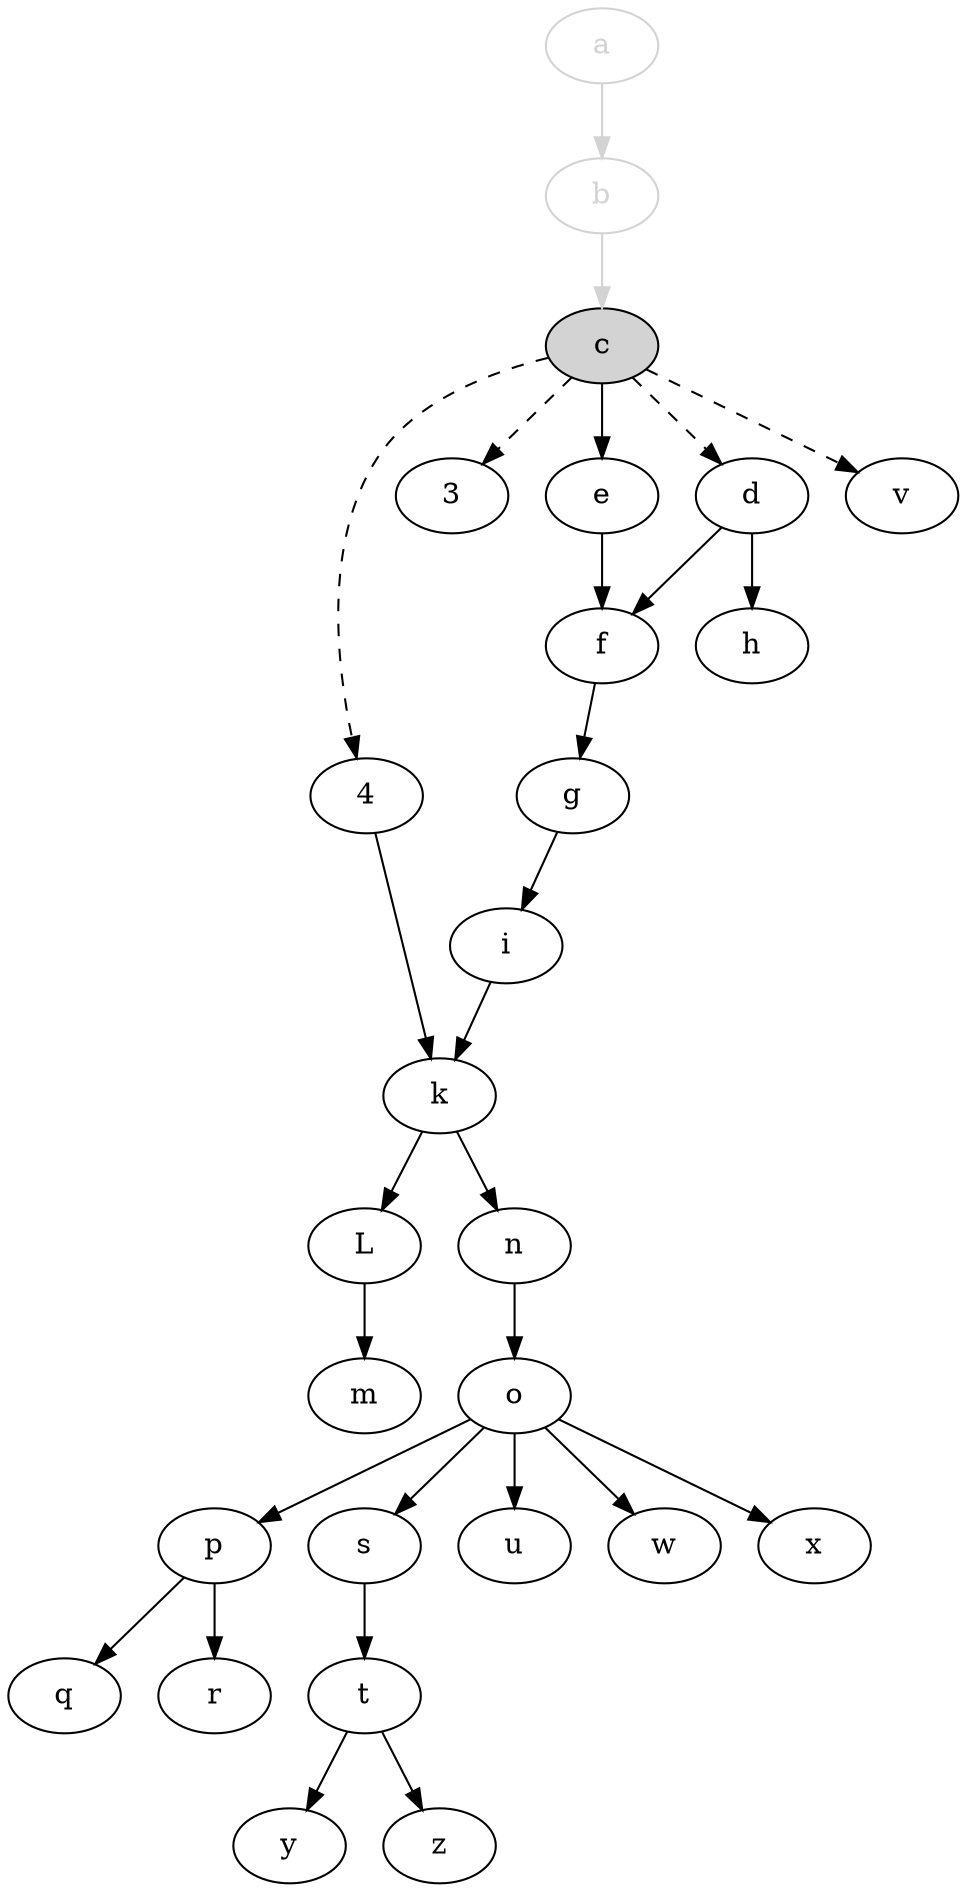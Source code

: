 digraph {
    4;
    3;
    a [color=lightgrey,fontcolor=lightgrey];
    b [color=lightgrey,fontcolor=lightgrey];
    c [style=filled,fillcolor=lightgrey];
    d;
    e;
    f;
    g;
    h;
    i;
    k;
    L;
    m;
    n;
    o;
    p;
    q;
    r;
    s;
    t;
    u;
    v;
    w;
    x;
    y;
    z;

    4 -> k;
    c -> 4 [style=dashed];
    c -> 3 [style=dashed];
    c -> d [style=dashed];
    c -> v [style=dashed];
    a -> b [color=lightgrey];
    b -> c [color=lightgrey];
    c -> e;
    d -> f;
    e -> f;
    f -> g;
    d -> h;
    g -> i;
    i -> k;
    k -> L;
    L -> m;
    k -> n;
    n -> o;
    o -> p;
    p -> q;
    p -> r;
    o -> s;
    s -> t;
    o -> u;
    o -> w;
    o -> x;
    t -> y;
    t -> z;
}
